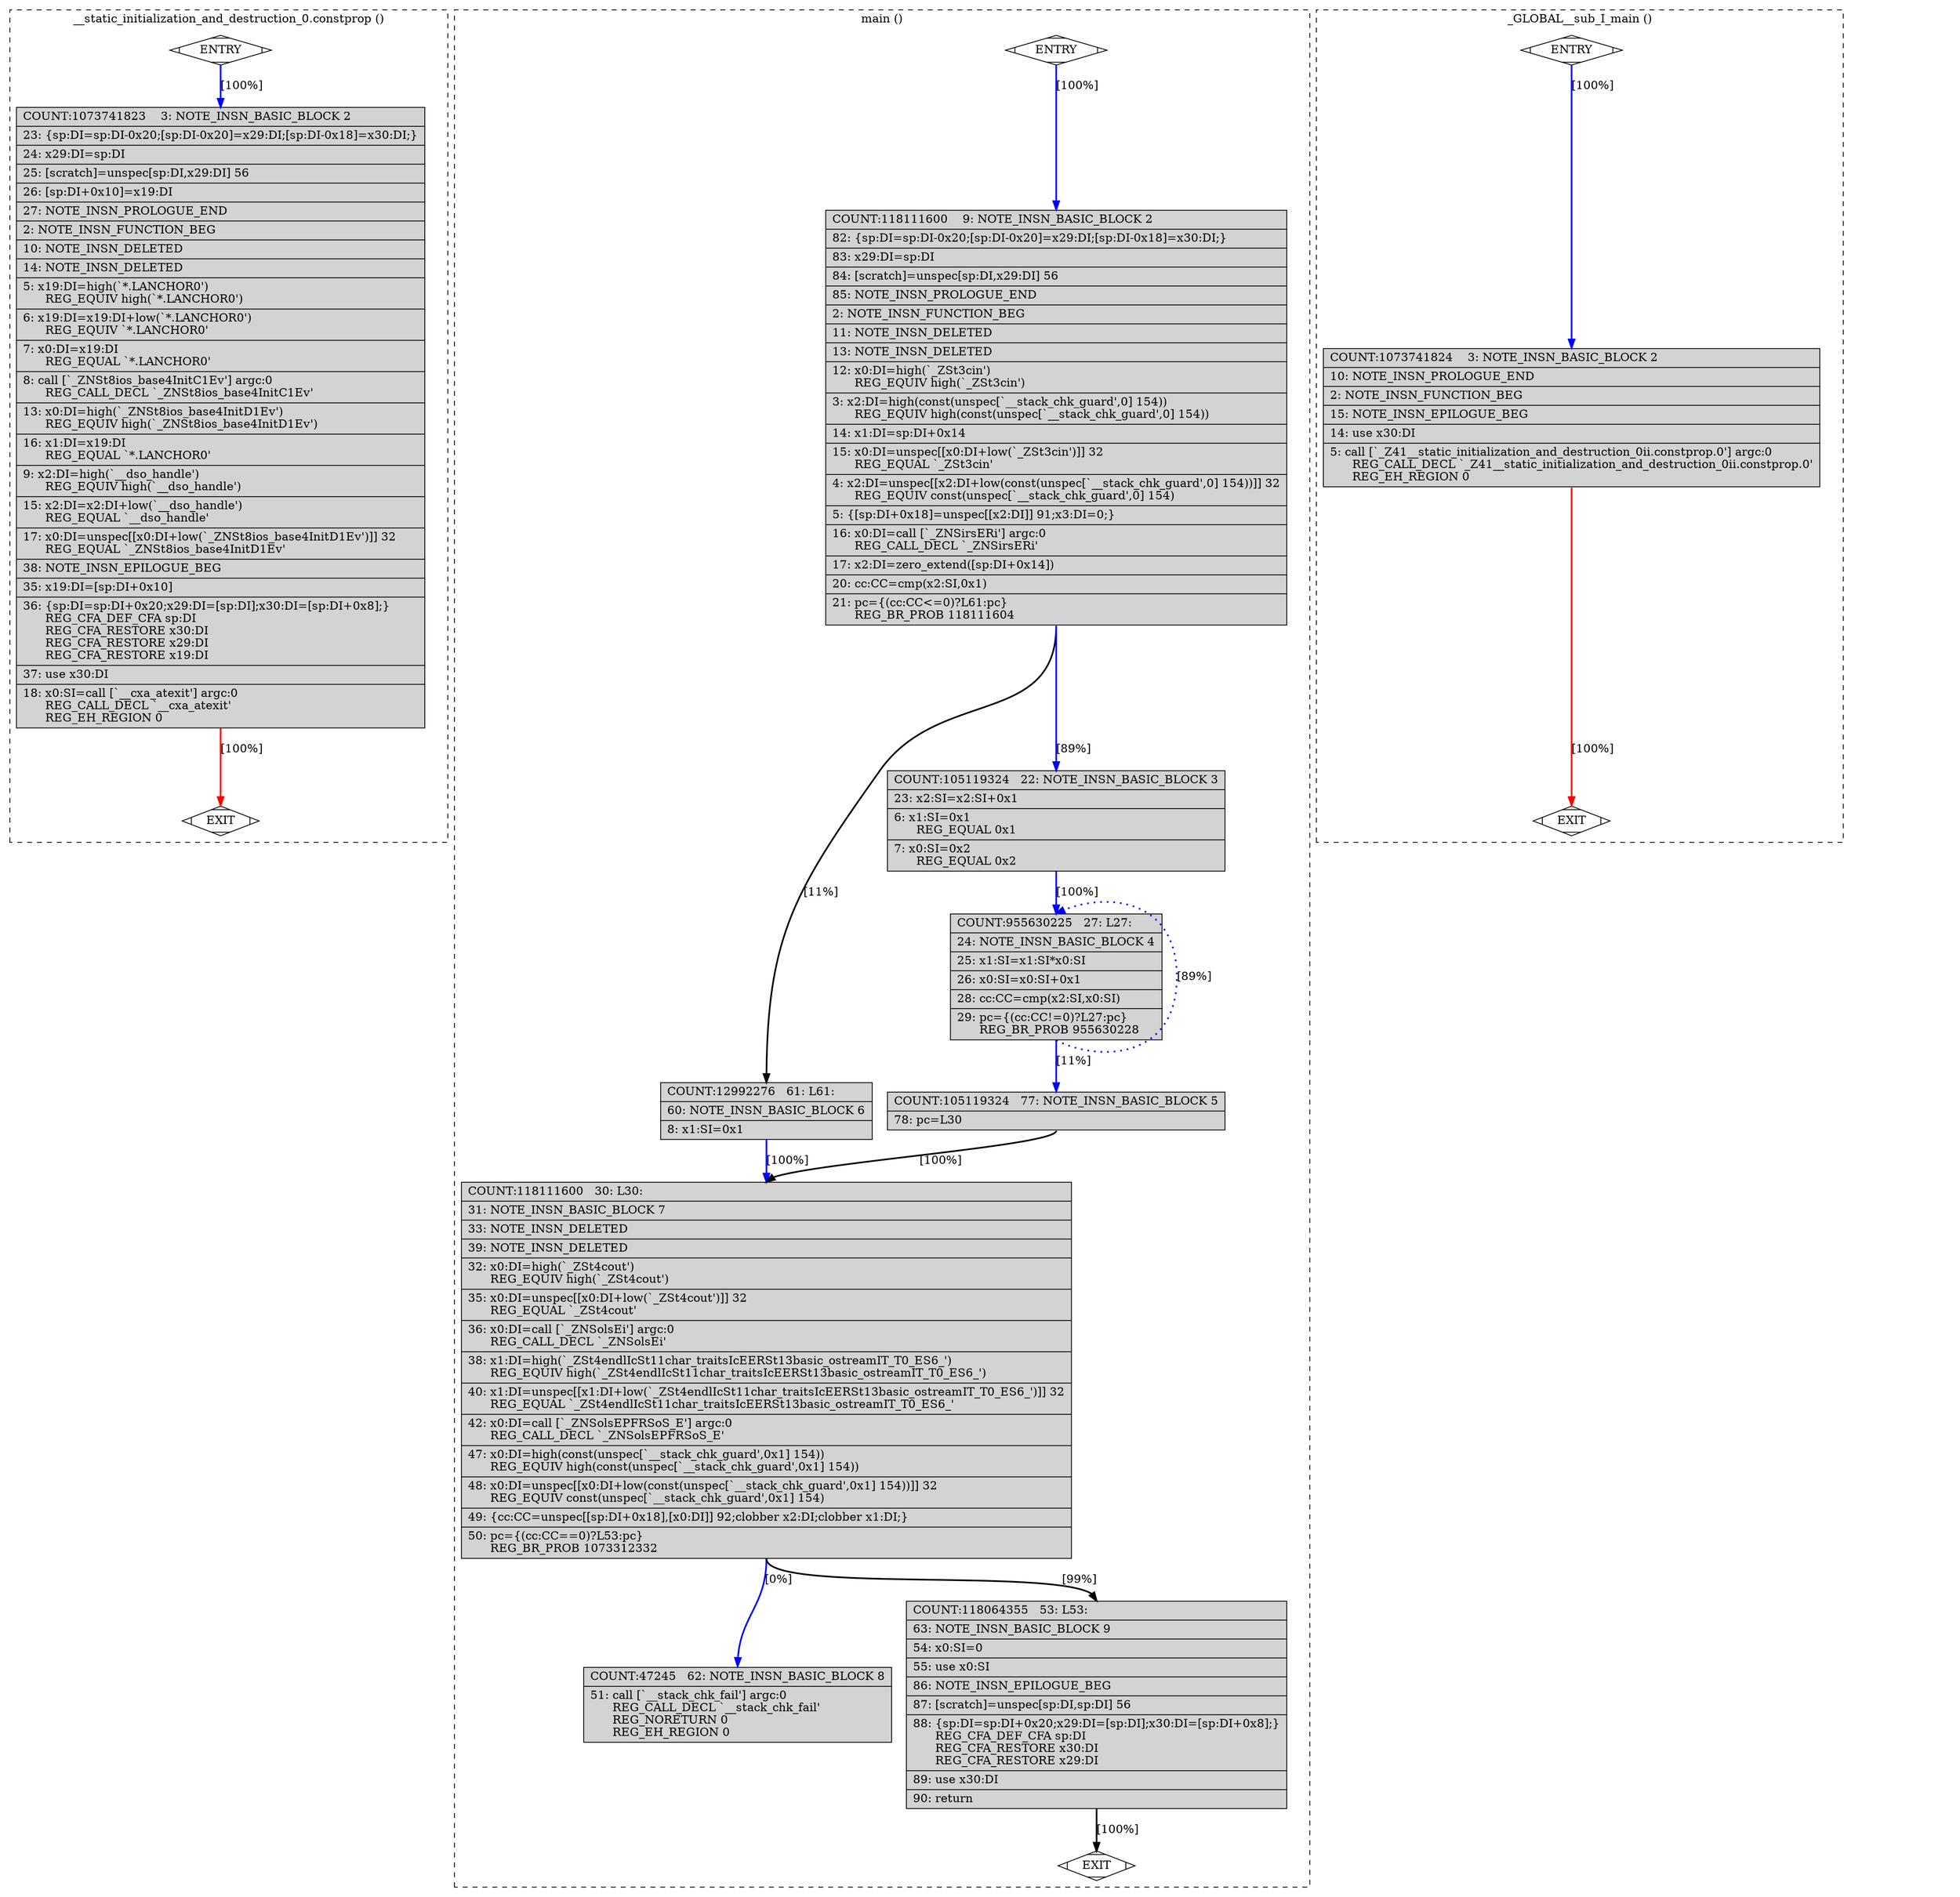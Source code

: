 digraph "a-mul.cpp.298r.pro_and_epilogue" {
overlap=false;
subgraph "cluster___static_initialization_and_destruction_0.constprop" {
	style="dashed";
	color="black";
	label="__static_initialization_and_destruction_0.constprop ()";
	fn_2278_basic_block_0 [shape=Mdiamond,style=filled,fillcolor=white,label="ENTRY"];

	fn_2278_basic_block_2 [shape=record,style=filled,fillcolor=lightgrey,label="{COUNT:1073741823\ \ \ \ 3:\ NOTE_INSN_BASIC_BLOCK\ 2\l\
|\ \ \ 23:\ \{sp:DI=sp:DI-0x20;[sp:DI-0x20]=x29:DI;[sp:DI-0x18]=x30:DI;\}\l\
|\ \ \ 24:\ x29:DI=sp:DI\l\
|\ \ \ 25:\ [scratch]=unspec[sp:DI,x29:DI]\ 56\l\
|\ \ \ 26:\ [sp:DI+0x10]=x19:DI\l\
|\ \ \ 27:\ NOTE_INSN_PROLOGUE_END\l\
|\ \ \ \ 2:\ NOTE_INSN_FUNCTION_BEG\l\
|\ \ \ 10:\ NOTE_INSN_DELETED\l\
|\ \ \ 14:\ NOTE_INSN_DELETED\l\
|\ \ \ \ 5:\ x19:DI=high(`*.LANCHOR0')\l\
\ \ \ \ \ \ REG_EQUIV\ high(`*.LANCHOR0')\l\
|\ \ \ \ 6:\ x19:DI=x19:DI+low(`*.LANCHOR0')\l\
\ \ \ \ \ \ REG_EQUIV\ `*.LANCHOR0'\l\
|\ \ \ \ 7:\ x0:DI=x19:DI\l\
\ \ \ \ \ \ REG_EQUAL\ `*.LANCHOR0'\l\
|\ \ \ \ 8:\ call\ [`_ZNSt8ios_base4InitC1Ev']\ argc:0\l\
\ \ \ \ \ \ REG_CALL_DECL\ `_ZNSt8ios_base4InitC1Ev'\l\
|\ \ \ 13:\ x0:DI=high(`_ZNSt8ios_base4InitD1Ev')\l\
\ \ \ \ \ \ REG_EQUIV\ high(`_ZNSt8ios_base4InitD1Ev')\l\
|\ \ \ 16:\ x1:DI=x19:DI\l\
\ \ \ \ \ \ REG_EQUAL\ `*.LANCHOR0'\l\
|\ \ \ \ 9:\ x2:DI=high(`__dso_handle')\l\
\ \ \ \ \ \ REG_EQUIV\ high(`__dso_handle')\l\
|\ \ \ 15:\ x2:DI=x2:DI+low(`__dso_handle')\l\
\ \ \ \ \ \ REG_EQUAL\ `__dso_handle'\l\
|\ \ \ 17:\ x0:DI=unspec[[x0:DI+low(`_ZNSt8ios_base4InitD1Ev')]]\ 32\l\
\ \ \ \ \ \ REG_EQUAL\ `_ZNSt8ios_base4InitD1Ev'\l\
|\ \ \ 38:\ NOTE_INSN_EPILOGUE_BEG\l\
|\ \ \ 35:\ x19:DI=[sp:DI+0x10]\l\
|\ \ \ 36:\ \{sp:DI=sp:DI+0x20;x29:DI=[sp:DI];x30:DI=[sp:DI+0x8];\}\l\
\ \ \ \ \ \ REG_CFA_DEF_CFA\ sp:DI\l\
\ \ \ \ \ \ REG_CFA_RESTORE\ x30:DI\l\
\ \ \ \ \ \ REG_CFA_RESTORE\ x29:DI\l\
\ \ \ \ \ \ REG_CFA_RESTORE\ x19:DI\l\
|\ \ \ 37:\ use\ x30:DI\l\
|\ \ \ 18:\ x0:SI=call\ [`__cxa_atexit']\ argc:0\l\
\ \ \ \ \ \ REG_CALL_DECL\ `__cxa_atexit'\l\
\ \ \ \ \ \ REG_EH_REGION\ 0\l\
}"];

	fn_2278_basic_block_1 [shape=Mdiamond,style=filled,fillcolor=white,label="EXIT"];

	fn_2278_basic_block_0:s -> fn_2278_basic_block_2:n [style="solid,bold",color=blue,weight=100,constraint=true,label="[100%]"];
	fn_2278_basic_block_2:s -> fn_2278_basic_block_1:n [style="solid,bold",color=red,weight=10,constraint=true,label="[100%]"];
	fn_2278_basic_block_0:s -> fn_2278_basic_block_1:n [style="invis",constraint=true];
}
subgraph "cluster_main" {
	style="dashed";
	color="black";
	label="main ()";
	fn_1776_basic_block_0 [shape=Mdiamond,style=filled,fillcolor=white,label="ENTRY"];

	fn_1776_basic_block_2 [shape=record,style=filled,fillcolor=lightgrey,label="{COUNT:118111600\ \ \ \ 9:\ NOTE_INSN_BASIC_BLOCK\ 2\l\
|\ \ \ 82:\ \{sp:DI=sp:DI-0x20;[sp:DI-0x20]=x29:DI;[sp:DI-0x18]=x30:DI;\}\l\
|\ \ \ 83:\ x29:DI=sp:DI\l\
|\ \ \ 84:\ [scratch]=unspec[sp:DI,x29:DI]\ 56\l\
|\ \ \ 85:\ NOTE_INSN_PROLOGUE_END\l\
|\ \ \ \ 2:\ NOTE_INSN_FUNCTION_BEG\l\
|\ \ \ 11:\ NOTE_INSN_DELETED\l\
|\ \ \ 13:\ NOTE_INSN_DELETED\l\
|\ \ \ 12:\ x0:DI=high(`_ZSt3cin')\l\
\ \ \ \ \ \ REG_EQUIV\ high(`_ZSt3cin')\l\
|\ \ \ \ 3:\ x2:DI=high(const(unspec[`__stack_chk_guard',0]\ 154))\l\
\ \ \ \ \ \ REG_EQUIV\ high(const(unspec[`__stack_chk_guard',0]\ 154))\l\
|\ \ \ 14:\ x1:DI=sp:DI+0x14\l\
|\ \ \ 15:\ x0:DI=unspec[[x0:DI+low(`_ZSt3cin')]]\ 32\l\
\ \ \ \ \ \ REG_EQUAL\ `_ZSt3cin'\l\
|\ \ \ \ 4:\ x2:DI=unspec[[x2:DI+low(const(unspec[`__stack_chk_guard',0]\ 154))]]\ 32\l\
\ \ \ \ \ \ REG_EQUIV\ const(unspec[`__stack_chk_guard',0]\ 154)\l\
|\ \ \ \ 5:\ \{[sp:DI+0x18]=unspec[[x2:DI]]\ 91;x3:DI=0;\}\l\
|\ \ \ 16:\ x0:DI=call\ [`_ZNSirsERi']\ argc:0\l\
\ \ \ \ \ \ REG_CALL_DECL\ `_ZNSirsERi'\l\
|\ \ \ 17:\ x2:DI=zero_extend([sp:DI+0x14])\l\
|\ \ \ 20:\ cc:CC=cmp(x2:SI,0x1)\l\
|\ \ \ 21:\ pc=\{(cc:CC\<=0)?L61:pc\}\l\
\ \ \ \ \ \ REG_BR_PROB\ 118111604\l\
}"];

	fn_1776_basic_block_6 [shape=record,style=filled,fillcolor=lightgrey,label="{COUNT:12992276\ \ \ 61:\ L61:\l\
|\ \ \ 60:\ NOTE_INSN_BASIC_BLOCK\ 6\l\
|\ \ \ \ 8:\ x1:SI=0x1\l\
}"];

	fn_1776_basic_block_3 [shape=record,style=filled,fillcolor=lightgrey,label="{COUNT:105119324\ \ \ 22:\ NOTE_INSN_BASIC_BLOCK\ 3\l\
|\ \ \ 23:\ x2:SI=x2:SI+0x1\l\
|\ \ \ \ 6:\ x1:SI=0x1\l\
\ \ \ \ \ \ REG_EQUAL\ 0x1\l\
|\ \ \ \ 7:\ x0:SI=0x2\l\
\ \ \ \ \ \ REG_EQUAL\ 0x2\l\
}"];

	fn_1776_basic_block_4 [shape=record,style=filled,fillcolor=lightgrey,label="{COUNT:955630225\ \ \ 27:\ L27:\l\
|\ \ \ 24:\ NOTE_INSN_BASIC_BLOCK\ 4\l\
|\ \ \ 25:\ x1:SI=x1:SI*x0:SI\l\
|\ \ \ 26:\ x0:SI=x0:SI+0x1\l\
|\ \ \ 28:\ cc:CC=cmp(x2:SI,x0:SI)\l\
|\ \ \ 29:\ pc=\{(cc:CC!=0)?L27:pc\}\l\
\ \ \ \ \ \ REG_BR_PROB\ 955630228\l\
}"];

	fn_1776_basic_block_5 [shape=record,style=filled,fillcolor=lightgrey,label="{COUNT:105119324\ \ \ 77:\ NOTE_INSN_BASIC_BLOCK\ 5\l\
|\ \ \ 78:\ pc=L30\l\
}"];

	fn_1776_basic_block_7 [shape=record,style=filled,fillcolor=lightgrey,label="{COUNT:118111600\ \ \ 30:\ L30:\l\
|\ \ \ 31:\ NOTE_INSN_BASIC_BLOCK\ 7\l\
|\ \ \ 33:\ NOTE_INSN_DELETED\l\
|\ \ \ 39:\ NOTE_INSN_DELETED\l\
|\ \ \ 32:\ x0:DI=high(`_ZSt4cout')\l\
\ \ \ \ \ \ REG_EQUIV\ high(`_ZSt4cout')\l\
|\ \ \ 35:\ x0:DI=unspec[[x0:DI+low(`_ZSt4cout')]]\ 32\l\
\ \ \ \ \ \ REG_EQUAL\ `_ZSt4cout'\l\
|\ \ \ 36:\ x0:DI=call\ [`_ZNSolsEi']\ argc:0\l\
\ \ \ \ \ \ REG_CALL_DECL\ `_ZNSolsEi'\l\
|\ \ \ 38:\ x1:DI=high(`_ZSt4endlIcSt11char_traitsIcEERSt13basic_ostreamIT_T0_ES6_')\l\
\ \ \ \ \ \ REG_EQUIV\ high(`_ZSt4endlIcSt11char_traitsIcEERSt13basic_ostreamIT_T0_ES6_')\l\
|\ \ \ 40:\ x1:DI=unspec[[x1:DI+low(`_ZSt4endlIcSt11char_traitsIcEERSt13basic_ostreamIT_T0_ES6_')]]\ 32\l\
\ \ \ \ \ \ REG_EQUAL\ `_ZSt4endlIcSt11char_traitsIcEERSt13basic_ostreamIT_T0_ES6_'\l\
|\ \ \ 42:\ x0:DI=call\ [`_ZNSolsEPFRSoS_E']\ argc:0\l\
\ \ \ \ \ \ REG_CALL_DECL\ `_ZNSolsEPFRSoS_E'\l\
|\ \ \ 47:\ x0:DI=high(const(unspec[`__stack_chk_guard',0x1]\ 154))\l\
\ \ \ \ \ \ REG_EQUIV\ high(const(unspec[`__stack_chk_guard',0x1]\ 154))\l\
|\ \ \ 48:\ x0:DI=unspec[[x0:DI+low(const(unspec[`__stack_chk_guard',0x1]\ 154))]]\ 32\l\
\ \ \ \ \ \ REG_EQUIV\ const(unspec[`__stack_chk_guard',0x1]\ 154)\l\
|\ \ \ 49:\ \{cc:CC=unspec[[sp:DI+0x18],[x0:DI]]\ 92;clobber\ x2:DI;clobber\ x1:DI;\}\l\
|\ \ \ 50:\ pc=\{(cc:CC==0)?L53:pc\}\l\
\ \ \ \ \ \ REG_BR_PROB\ 1073312332\l\
}"];

	fn_1776_basic_block_8 [shape=record,style=filled,fillcolor=lightgrey,label="{COUNT:47245\ \ \ 62:\ NOTE_INSN_BASIC_BLOCK\ 8\l\
|\ \ \ 51:\ call\ [`__stack_chk_fail']\ argc:0\l\
\ \ \ \ \ \ REG_CALL_DECL\ `__stack_chk_fail'\l\
\ \ \ \ \ \ REG_NORETURN\ 0\l\
\ \ \ \ \ \ REG_EH_REGION\ 0\l\
}"];

	fn_1776_basic_block_9 [shape=record,style=filled,fillcolor=lightgrey,label="{COUNT:118064355\ \ \ 53:\ L53:\l\
|\ \ \ 63:\ NOTE_INSN_BASIC_BLOCK\ 9\l\
|\ \ \ 54:\ x0:SI=0\l\
|\ \ \ 55:\ use\ x0:SI\l\
|\ \ \ 86:\ NOTE_INSN_EPILOGUE_BEG\l\
|\ \ \ 87:\ [scratch]=unspec[sp:DI,sp:DI]\ 56\l\
|\ \ \ 88:\ \{sp:DI=sp:DI+0x20;x29:DI=[sp:DI];x30:DI=[sp:DI+0x8];\}\l\
\ \ \ \ \ \ REG_CFA_DEF_CFA\ sp:DI\l\
\ \ \ \ \ \ REG_CFA_RESTORE\ x30:DI\l\
\ \ \ \ \ \ REG_CFA_RESTORE\ x29:DI\l\
|\ \ \ 89:\ use\ x30:DI\l\
|\ \ \ 90:\ return\l\
}"];

	fn_1776_basic_block_1 [shape=Mdiamond,style=filled,fillcolor=white,label="EXIT"];

	fn_1776_basic_block_0:s -> fn_1776_basic_block_2:n [style="solid,bold",color=blue,weight=100,constraint=true,label="[100%]"];
	fn_1776_basic_block_2:s -> fn_1776_basic_block_3:n [style="solid,bold",color=blue,weight=100,constraint=true,label="[89%]"];
	fn_1776_basic_block_2:s -> fn_1776_basic_block_6:n [style="solid,bold",color=black,weight=10,constraint=true,label="[11%]"];
	fn_1776_basic_block_3:s -> fn_1776_basic_block_4:n [style="solid,bold",color=blue,weight=100,constraint=true,label="[100%]"];
	fn_1776_basic_block_4:s -> fn_1776_basic_block_4:n [style="dotted,bold",color=blue,weight=10,constraint=false,label="[89%]"];
	fn_1776_basic_block_4:s -> fn_1776_basic_block_5:n [style="solid,bold",color=blue,weight=100,constraint=true,label="[11%]"];
	fn_1776_basic_block_5:s -> fn_1776_basic_block_7:n [style="solid,bold",color=black,weight=10,constraint=true,label="[100%]"];
	fn_1776_basic_block_6:s -> fn_1776_basic_block_7:n [style="solid,bold",color=blue,weight=100,constraint=true,label="[100%]"];
	fn_1776_basic_block_7:s -> fn_1776_basic_block_9:n [style="solid,bold",color=black,weight=10,constraint=true,label="[99%]"];
	fn_1776_basic_block_7:s -> fn_1776_basic_block_8:n [style="solid,bold",color=blue,weight=100,constraint=true,label="[0%]"];
	fn_1776_basic_block_9:s -> fn_1776_basic_block_1:n [style="solid,bold",color=black,weight=10,constraint=true,label="[100%]"];
	fn_1776_basic_block_0:s -> fn_1776_basic_block_1:n [style="invis",constraint=true];
}
subgraph "cluster__GLOBAL__sub_I_main" {
	style="dashed";
	color="black";
	label="_GLOBAL__sub_I_main ()";
	fn_2277_basic_block_0 [shape=Mdiamond,style=filled,fillcolor=white,label="ENTRY"];

	fn_2277_basic_block_2 [shape=record,style=filled,fillcolor=lightgrey,label="{COUNT:1073741824\ \ \ \ 3:\ NOTE_INSN_BASIC_BLOCK\ 2\l\
|\ \ \ 10:\ NOTE_INSN_PROLOGUE_END\l\
|\ \ \ \ 2:\ NOTE_INSN_FUNCTION_BEG\l\
|\ \ \ 15:\ NOTE_INSN_EPILOGUE_BEG\l\
|\ \ \ 14:\ use\ x30:DI\l\
|\ \ \ \ 5:\ call\ [`_Z41__static_initialization_and_destruction_0ii.constprop.0']\ argc:0\l\
\ \ \ \ \ \ REG_CALL_DECL\ `_Z41__static_initialization_and_destruction_0ii.constprop.0'\l\
\ \ \ \ \ \ REG_EH_REGION\ 0\l\
}"];

	fn_2277_basic_block_1 [shape=Mdiamond,style=filled,fillcolor=white,label="EXIT"];

	fn_2277_basic_block_0:s -> fn_2277_basic_block_2:n [style="solid,bold",color=blue,weight=100,constraint=true,label="[100%]"];
	fn_2277_basic_block_2:s -> fn_2277_basic_block_1:n [style="solid,bold",color=red,weight=10,constraint=true,label="[100%]"];
	fn_2277_basic_block_0:s -> fn_2277_basic_block_1:n [style="invis",constraint=true];
}
}
